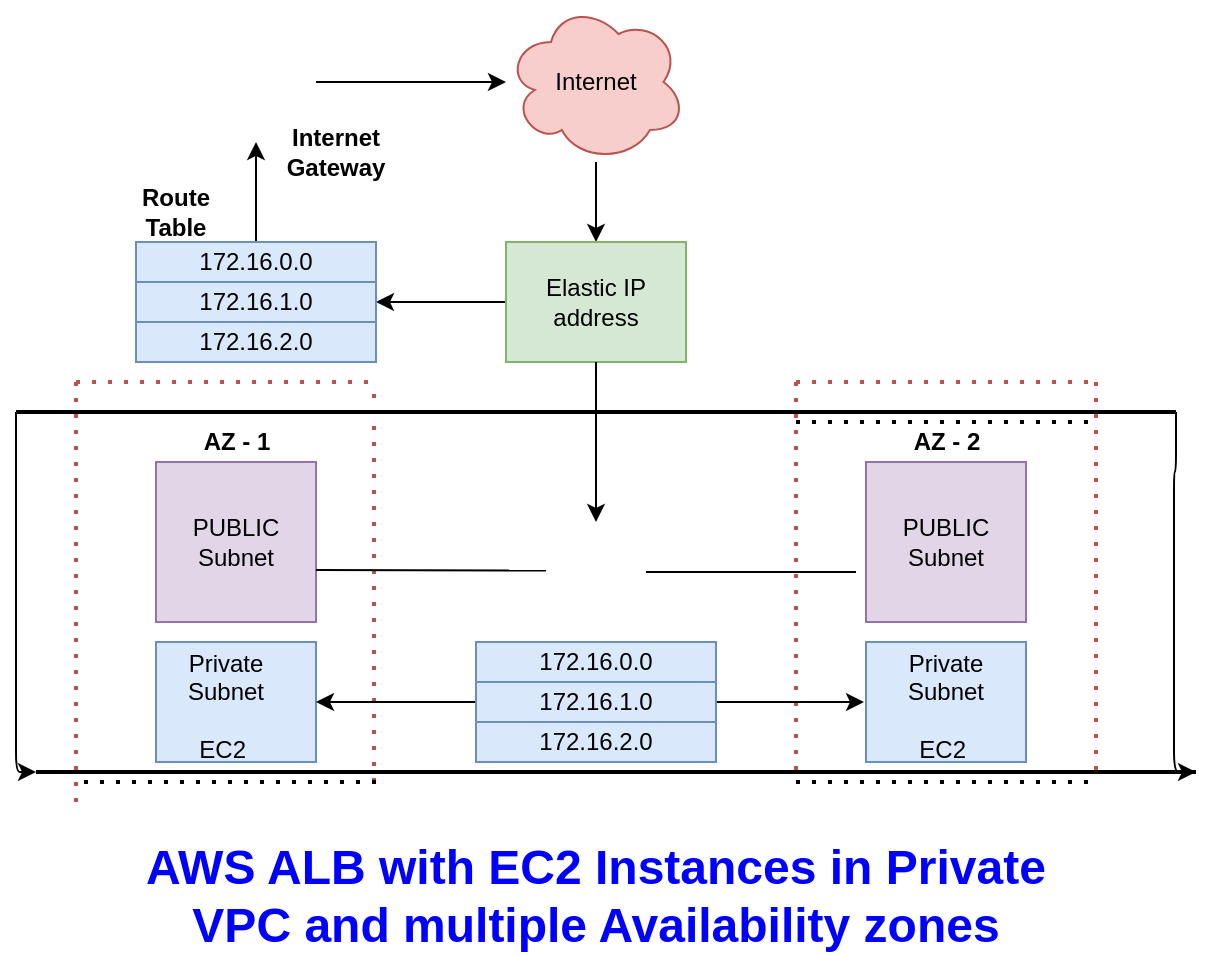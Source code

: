<mxfile version="16.6.5" type="github">
  <diagram id="2cCUETR229FUeI0vp7rU" name="Page-1">
    <mxGraphModel dx="1209" dy="623" grid="0" gridSize="10" guides="1" tooltips="1" connect="1" arrows="1" fold="1" page="0" pageScale="1" pageWidth="1100" pageHeight="850" math="0" shadow="0">
      <root>
        <mxCell id="0" />
        <mxCell id="1" parent="0" />
        <mxCell id="mRD8FD_FBO0UX32xd2J2-50" value="" style="edgeStyle=orthogonalEdgeStyle;orthogonalLoop=1;jettySize=auto;html=1;" edge="1" parent="1" source="mRD8FD_FBO0UX32xd2J2-1" target="mRD8FD_FBO0UX32xd2J2-15">
          <mxGeometry relative="1" as="geometry" />
        </mxCell>
        <mxCell id="mRD8FD_FBO0UX32xd2J2-1" value="Internet" style="ellipse;shape=cloud;whiteSpace=wrap;html=1;fillColor=#f8cecc;strokeColor=#b85450;" vertex="1" parent="1">
          <mxGeometry x="335" y="50" width="90" height="80" as="geometry" />
        </mxCell>
        <mxCell id="mRD8FD_FBO0UX32xd2J2-54" value="" style="edgeStyle=orthogonalEdgeStyle;orthogonalLoop=1;jettySize=auto;html=1;" edge="1" parent="1" source="mRD8FD_FBO0UX32xd2J2-5" target="mRD8FD_FBO0UX32xd2J2-1">
          <mxGeometry relative="1" as="geometry" />
        </mxCell>
        <mxCell id="mRD8FD_FBO0UX32xd2J2-5" value="" style="shape=image;verticalLabelPosition=bottom;labelBackgroundColor=default;verticalAlign=top;aspect=fixed;imageAspect=0;image=https://encrypted-tbn0.gstatic.com/images?q=tbn:ANd9GcTp-WwfINu2xI_Pzg9csZauo6u1_5gF5LswAg&amp;usqp=CAU;" vertex="1" parent="1">
          <mxGeometry x="180" y="60" width="60" height="60" as="geometry" />
        </mxCell>
        <mxCell id="mRD8FD_FBO0UX32xd2J2-51" value="" style="edgeStyle=orthogonalEdgeStyle;orthogonalLoop=1;jettySize=auto;html=1;entryX=1;entryY=0.5;entryDx=0;entryDy=0;" edge="1" parent="1" source="mRD8FD_FBO0UX32xd2J2-15" target="mRD8FD_FBO0UX32xd2J2-18">
          <mxGeometry relative="1" as="geometry" />
        </mxCell>
        <mxCell id="mRD8FD_FBO0UX32xd2J2-15" value="Elastic IP address" style="whiteSpace=wrap;html=1;fillColor=#d5e8d4;strokeColor=#82b366;" vertex="1" parent="1">
          <mxGeometry x="335" y="170" width="90" height="60" as="geometry" />
        </mxCell>
        <mxCell id="mRD8FD_FBO0UX32xd2J2-53" value="" style="edgeStyle=orthogonalEdgeStyle;orthogonalLoop=1;jettySize=auto;html=1;" edge="1" parent="1" source="mRD8FD_FBO0UX32xd2J2-17" target="mRD8FD_FBO0UX32xd2J2-5">
          <mxGeometry relative="1" as="geometry" />
        </mxCell>
        <mxCell id="mRD8FD_FBO0UX32xd2J2-17" value="172.16.0.0" style="whiteSpace=wrap;html=1;fillColor=#dae8fc;strokeColor=#6c8ebf;" vertex="1" parent="1">
          <mxGeometry x="150" y="170" width="120" height="20" as="geometry" />
        </mxCell>
        <mxCell id="mRD8FD_FBO0UX32xd2J2-18" value="172.16.1.0" style="whiteSpace=wrap;html=1;fillColor=#dae8fc;strokeColor=#6c8ebf;" vertex="1" parent="1">
          <mxGeometry x="150" y="190" width="120" height="20" as="geometry" />
        </mxCell>
        <mxCell id="mRD8FD_FBO0UX32xd2J2-19" value="172.16.2.0" style="whiteSpace=wrap;html=1;fillColor=#dae8fc;strokeColor=#6c8ebf;" vertex="1" parent="1">
          <mxGeometry x="150" y="210" width="120" height="20" as="geometry" />
        </mxCell>
        <mxCell id="mRD8FD_FBO0UX32xd2J2-21" value="" style="shape=image;verticalLabelPosition=bottom;labelBackgroundColor=default;verticalAlign=top;aspect=fixed;imageAspect=0;image=https://encrypted-tbn0.gstatic.com/images?q=tbn:ANd9GcTj5NO7DuU2AHeEAocvffvXdriN1JOvpBVkiA&amp;usqp=CAU;" vertex="1" parent="1">
          <mxGeometry x="355" y="310" width="50" height="50" as="geometry" />
        </mxCell>
        <mxCell id="mRD8FD_FBO0UX32xd2J2-23" value="" style="endArrow=none;dashed=1;html=1;dashPattern=1 3;strokeWidth=2;fillColor=#f8cecc;strokeColor=#b85450;gradientColor=#ea6b66;" edge="1" parent="1">
          <mxGeometry width="50" height="50" relative="1" as="geometry">
            <mxPoint x="120" y="450" as="sourcePoint" />
            <mxPoint x="120" y="240" as="targetPoint" />
            <Array as="points" />
          </mxGeometry>
        </mxCell>
        <mxCell id="mRD8FD_FBO0UX32xd2J2-25" value="" style="endArrow=none;dashed=1;html=1;dashPattern=1 3;strokeWidth=2;startArrow=none;" edge="1" parent="1" source="mRD8FD_FBO0UX32xd2J2-35">
          <mxGeometry width="50" height="50" relative="1" as="geometry">
            <mxPoint x="120" y="260" as="sourcePoint" />
            <mxPoint x="270" y="260" as="targetPoint" />
            <Array as="points" />
          </mxGeometry>
        </mxCell>
        <mxCell id="mRD8FD_FBO0UX32xd2J2-26" value="" style="endArrow=none;dashed=1;html=1;dashPattern=1 3;strokeWidth=2;fillColor=#f8cecc;strokeColor=#b85450;gradientColor=#ea6b66;" edge="1" parent="1">
          <mxGeometry width="50" height="50" relative="1" as="geometry">
            <mxPoint x="269" y="440" as="sourcePoint" />
            <mxPoint x="269" y="240" as="targetPoint" />
            <Array as="points" />
          </mxGeometry>
        </mxCell>
        <mxCell id="mRD8FD_FBO0UX32xd2J2-27" value="" style="endArrow=none;dashed=1;html=1;dashPattern=1 3;strokeWidth=2;" edge="1" parent="1">
          <mxGeometry width="50" height="50" relative="1" as="geometry">
            <mxPoint x="270" y="440" as="sourcePoint" />
            <mxPoint x="120" y="440" as="targetPoint" />
            <Array as="points" />
          </mxGeometry>
        </mxCell>
        <mxCell id="mRD8FD_FBO0UX32xd2J2-28" value="" style="endArrow=none;dashed=1;html=1;dashPattern=1 3;strokeWidth=2;" edge="1" parent="1">
          <mxGeometry width="50" height="50" relative="1" as="geometry">
            <mxPoint x="480" y="260" as="sourcePoint" />
            <mxPoint x="630" y="260" as="targetPoint" />
            <Array as="points" />
          </mxGeometry>
        </mxCell>
        <mxCell id="mRD8FD_FBO0UX32xd2J2-29" value="" style="endArrow=none;dashed=1;html=1;dashPattern=1 3;strokeWidth=2;fillColor=#f8cecc;strokeColor=#b85450;gradientColor=#ea6b66;" edge="1" parent="1">
          <mxGeometry width="50" height="50" relative="1" as="geometry">
            <mxPoint x="480" y="240" as="sourcePoint" />
            <mxPoint x="480" y="440" as="targetPoint" />
            <Array as="points" />
          </mxGeometry>
        </mxCell>
        <mxCell id="mRD8FD_FBO0UX32xd2J2-30" value="" style="endArrow=none;dashed=1;html=1;dashPattern=1 3;strokeWidth=2;fillColor=#f8cecc;strokeColor=#b85450;gradientColor=#ea6b66;" edge="1" parent="1">
          <mxGeometry width="50" height="50" relative="1" as="geometry">
            <mxPoint x="630" y="240" as="sourcePoint" />
            <mxPoint x="630" y="440" as="targetPoint" />
            <Array as="points" />
          </mxGeometry>
        </mxCell>
        <mxCell id="mRD8FD_FBO0UX32xd2J2-31" value="" style="endArrow=none;dashed=1;html=1;dashPattern=1 3;strokeWidth=2;" edge="1" parent="1">
          <mxGeometry width="50" height="50" relative="1" as="geometry">
            <mxPoint x="480" y="440" as="sourcePoint" />
            <mxPoint x="630" y="440" as="targetPoint" />
            <Array as="points" />
          </mxGeometry>
        </mxCell>
        <mxCell id="mRD8FD_FBO0UX32xd2J2-41" style="edgeStyle=orthogonalEdgeStyle;orthogonalLoop=1;jettySize=auto;html=1;exitX=0;exitY=0.5;exitDx=0;exitDy=0;exitPerimeter=0;entryX=0;entryY=0.5;entryDx=0;entryDy=0;entryPerimeter=0;" edge="1" parent="1" source="mRD8FD_FBO0UX32xd2J2-35" target="mRD8FD_FBO0UX32xd2J2-36">
          <mxGeometry relative="1" as="geometry">
            <Array as="points">
              <mxPoint x="90" y="320" />
              <mxPoint x="90" y="320" />
            </Array>
          </mxGeometry>
        </mxCell>
        <mxCell id="mRD8FD_FBO0UX32xd2J2-69" style="edgeStyle=orthogonalEdgeStyle;orthogonalLoop=1;jettySize=auto;html=1;entryX=0.5;entryY=0;entryDx=0;entryDy=0;exitX=0.5;exitY=1;exitDx=0;exitDy=0;" edge="1" parent="1" source="mRD8FD_FBO0UX32xd2J2-15" target="mRD8FD_FBO0UX32xd2J2-21">
          <mxGeometry relative="1" as="geometry" />
        </mxCell>
        <mxCell id="mRD8FD_FBO0UX32xd2J2-36" value="" style="line;strokeWidth=2;html=1;" vertex="1" parent="1">
          <mxGeometry x="100" y="430" width="580" height="10" as="geometry" />
        </mxCell>
        <mxCell id="mRD8FD_FBO0UX32xd2J2-46" style="edgeStyle=orthogonalEdgeStyle;orthogonalLoop=1;jettySize=auto;html=1;exitX=1;exitY=0.5;exitDx=0;exitDy=0;exitPerimeter=0;entryX=1;entryY=0.5;entryDx=0;entryDy=0;entryPerimeter=0;" edge="1" parent="1" source="mRD8FD_FBO0UX32xd2J2-35" target="mRD8FD_FBO0UX32xd2J2-36">
          <mxGeometry relative="1" as="geometry">
            <mxPoint x="669" y="290" as="sourcePoint" />
            <mxPoint x="670" y="420" as="targetPoint" />
            <Array as="points">
              <mxPoint x="669" y="285" />
            </Array>
          </mxGeometry>
        </mxCell>
        <mxCell id="mRD8FD_FBO0UX32xd2J2-47" value="AZ - 1" style="text;html=1;align=center;verticalAlign=middle;resizable=0;points=[];autosize=1;strokeColor=none;fillColor=none;fontStyle=1;" vertex="1" parent="1">
          <mxGeometry x="175" y="260" width="50" height="20" as="geometry" />
        </mxCell>
        <mxCell id="mRD8FD_FBO0UX32xd2J2-49" value="AZ - 2" style="text;html=1;align=center;verticalAlign=middle;resizable=0;points=[];autosize=1;strokeColor=none;fillColor=none;fontStyle=1;" vertex="1" parent="1">
          <mxGeometry x="530" y="260" width="50" height="20" as="geometry" />
        </mxCell>
        <mxCell id="mRD8FD_FBO0UX32xd2J2-55" value="PUBLIC Subnet" style="whiteSpace=wrap;html=1;aspect=fixed;fillColor=#e1d5e7;strokeColor=#9673a6;" vertex="1" parent="1">
          <mxGeometry x="160" y="280" width="80" height="80" as="geometry" />
        </mxCell>
        <mxCell id="mRD8FD_FBO0UX32xd2J2-56" value="PUBLIC Subnet" style="whiteSpace=wrap;html=1;aspect=fixed;fillColor=#e1d5e7;strokeColor=#9673a6;" vertex="1" parent="1">
          <mxGeometry x="515" y="280" width="80" height="80" as="geometry" />
        </mxCell>
        <mxCell id="mRD8FD_FBO0UX32xd2J2-58" value="" style="verticalLabelPosition=bottom;verticalAlign=top;html=1;shape=mxgraph.basic.rect;fillColor2=none;strokeWidth=1;size=20;indent=5;fillColor=#dae8fc;strokeColor=#6c8ebf;" vertex="1" parent="1">
          <mxGeometry x="160" y="370" width="80" height="60" as="geometry" />
        </mxCell>
        <mxCell id="mRD8FD_FBO0UX32xd2J2-60" value="&lt;br&gt;Private Subnet&lt;br&gt;&lt;br&gt;EC2&amp;nbsp;" style="text;html=1;strokeColor=none;fillColor=none;align=center;verticalAlign=middle;whiteSpace=wrap;" vertex="1" parent="1">
          <mxGeometry x="160" y="380" width="70" height="30" as="geometry" />
        </mxCell>
        <mxCell id="mRD8FD_FBO0UX32xd2J2-63" value="" style="verticalLabelPosition=bottom;verticalAlign=top;html=1;shape=mxgraph.basic.rect;fillColor2=none;strokeWidth=1;size=20;indent=5;fillColor=#dae8fc;strokeColor=#6c8ebf;" vertex="1" parent="1">
          <mxGeometry x="515" y="370" width="80" height="60" as="geometry" />
        </mxCell>
        <mxCell id="mRD8FD_FBO0UX32xd2J2-64" value="&lt;br&gt;Private Subnet&lt;br&gt;&lt;br&gt;EC2&amp;nbsp;" style="text;html=1;strokeColor=none;fillColor=none;align=center;verticalAlign=middle;whiteSpace=wrap;" vertex="1" parent="1">
          <mxGeometry x="525" y="380" width="60" height="30" as="geometry" />
        </mxCell>
        <mxCell id="mRD8FD_FBO0UX32xd2J2-66" value="172.16.0.0" style="whiteSpace=wrap;html=1;fillColor=#dae8fc;strokeColor=#6c8ebf;" vertex="1" parent="1">
          <mxGeometry x="320" y="370" width="120" height="20" as="geometry" />
        </mxCell>
        <mxCell id="mRD8FD_FBO0UX32xd2J2-77" value="" style="edgeStyle=orthogonalEdgeStyle;orthogonalLoop=1;jettySize=auto;html=1;" edge="1" parent="1" source="mRD8FD_FBO0UX32xd2J2-67">
          <mxGeometry relative="1" as="geometry">
            <mxPoint x="240" y="400" as="targetPoint" />
            <Array as="points">
              <mxPoint x="260" y="400" />
              <mxPoint x="260" y="400" />
            </Array>
          </mxGeometry>
        </mxCell>
        <mxCell id="mRD8FD_FBO0UX32xd2J2-80" value="" style="edgeStyle=orthogonalEdgeStyle;orthogonalLoop=1;jettySize=auto;html=1;entryX=-0.012;entryY=0.484;entryDx=0;entryDy=0;entryPerimeter=0;" edge="1" parent="1" source="mRD8FD_FBO0UX32xd2J2-67" target="mRD8FD_FBO0UX32xd2J2-63">
          <mxGeometry relative="1" as="geometry">
            <mxPoint x="510" y="400" as="targetPoint" />
            <Array as="points">
              <mxPoint x="514" y="400" />
            </Array>
          </mxGeometry>
        </mxCell>
        <mxCell id="mRD8FD_FBO0UX32xd2J2-67" value="172.16.1.0" style="whiteSpace=wrap;html=1;fillColor=#dae8fc;strokeColor=#6c8ebf;" vertex="1" parent="1">
          <mxGeometry x="320" y="390" width="120" height="20" as="geometry" />
        </mxCell>
        <mxCell id="mRD8FD_FBO0UX32xd2J2-68" value="172.16.2.0" style="whiteSpace=wrap;html=1;fillColor=#dae8fc;strokeColor=#6c8ebf;" vertex="1" parent="1">
          <mxGeometry x="320" y="410" width="120" height="20" as="geometry" />
        </mxCell>
        <mxCell id="mRD8FD_FBO0UX32xd2J2-35" value="" style="line;strokeWidth=2;html=1;" vertex="1" parent="1">
          <mxGeometry x="90" y="250" width="580" height="10" as="geometry" />
        </mxCell>
        <mxCell id="mRD8FD_FBO0UX32xd2J2-76" value="" style="endArrow=none;dashed=1;html=1;dashPattern=1 3;strokeWidth=2;" edge="1" parent="1" target="mRD8FD_FBO0UX32xd2J2-35">
          <mxGeometry width="50" height="50" relative="1" as="geometry">
            <mxPoint x="120" y="260" as="sourcePoint" />
            <mxPoint x="270" y="260" as="targetPoint" />
            <Array as="points" />
          </mxGeometry>
        </mxCell>
        <mxCell id="mRD8FD_FBO0UX32xd2J2-83" value="" style="endArrow=none;dashed=1;html=1;dashPattern=1 3;strokeWidth=2;fillColor=#f8cecc;gradientColor=#ea6b66;strokeColor=#b85450;" edge="1" parent="1">
          <mxGeometry width="50" height="50" relative="1" as="geometry">
            <mxPoint x="480" y="240" as="sourcePoint" />
            <mxPoint x="630" y="240" as="targetPoint" />
          </mxGeometry>
        </mxCell>
        <mxCell id="mRD8FD_FBO0UX32xd2J2-84" value="" style="endArrow=none;dashed=1;html=1;dashPattern=1 3;strokeWidth=2;fillColor=#f8cecc;gradientColor=#ea6b66;strokeColor=#b85450;" edge="1" parent="1">
          <mxGeometry width="50" height="50" relative="1" as="geometry">
            <mxPoint x="120.0" y="240" as="sourcePoint" />
            <mxPoint x="270.0" y="240" as="targetPoint" />
          </mxGeometry>
        </mxCell>
        <mxCell id="mRD8FD_FBO0UX32xd2J2-89" value="" style="endArrow=none;html=1;exitX=1;exitY=0.5;exitDx=0;exitDy=0;" edge="1" parent="1" source="mRD8FD_FBO0UX32xd2J2-21">
          <mxGeometry width="50" height="50" relative="1" as="geometry">
            <mxPoint x="460" y="290" as="sourcePoint" />
            <mxPoint x="510" y="335" as="targetPoint" />
          </mxGeometry>
        </mxCell>
        <mxCell id="mRD8FD_FBO0UX32xd2J2-90" value="" style="endArrow=none;html=1;" edge="1" parent="1">
          <mxGeometry width="50" height="50" relative="1" as="geometry">
            <mxPoint x="240" y="334" as="sourcePoint" />
            <mxPoint x="355.0" y="334.23" as="targetPoint" />
          </mxGeometry>
        </mxCell>
        <mxCell id="mRD8FD_FBO0UX32xd2J2-91" value="Internet Gateway" style="text;html=1;strokeColor=none;fillColor=none;align=center;verticalAlign=middle;whiteSpace=wrap;fontStyle=1" vertex="1" parent="1">
          <mxGeometry x="220" y="110" width="60" height="30" as="geometry" />
        </mxCell>
        <mxCell id="mRD8FD_FBO0UX32xd2J2-92" value="Route Table" style="text;html=1;strokeColor=none;fillColor=none;align=center;verticalAlign=middle;whiteSpace=wrap;fontStyle=1" vertex="1" parent="1">
          <mxGeometry x="140" y="140" width="60" height="30" as="geometry" />
        </mxCell>
        <mxCell id="mRD8FD_FBO0UX32xd2J2-99" value="&lt;font style=&quot;font-size: 24px&quot; color=&quot;#0000ff&quot;&gt;AWS ALB with EC2 Instances in Private VPC and multiple Availability zones&lt;/font&gt;" style="text;html=1;strokeColor=none;fillColor=none;align=center;verticalAlign=middle;whiteSpace=wrap;fontStyle=1" vertex="1" parent="1">
          <mxGeometry x="150" y="482" width="460" height="30" as="geometry" />
        </mxCell>
      </root>
    </mxGraphModel>
  </diagram>
</mxfile>
